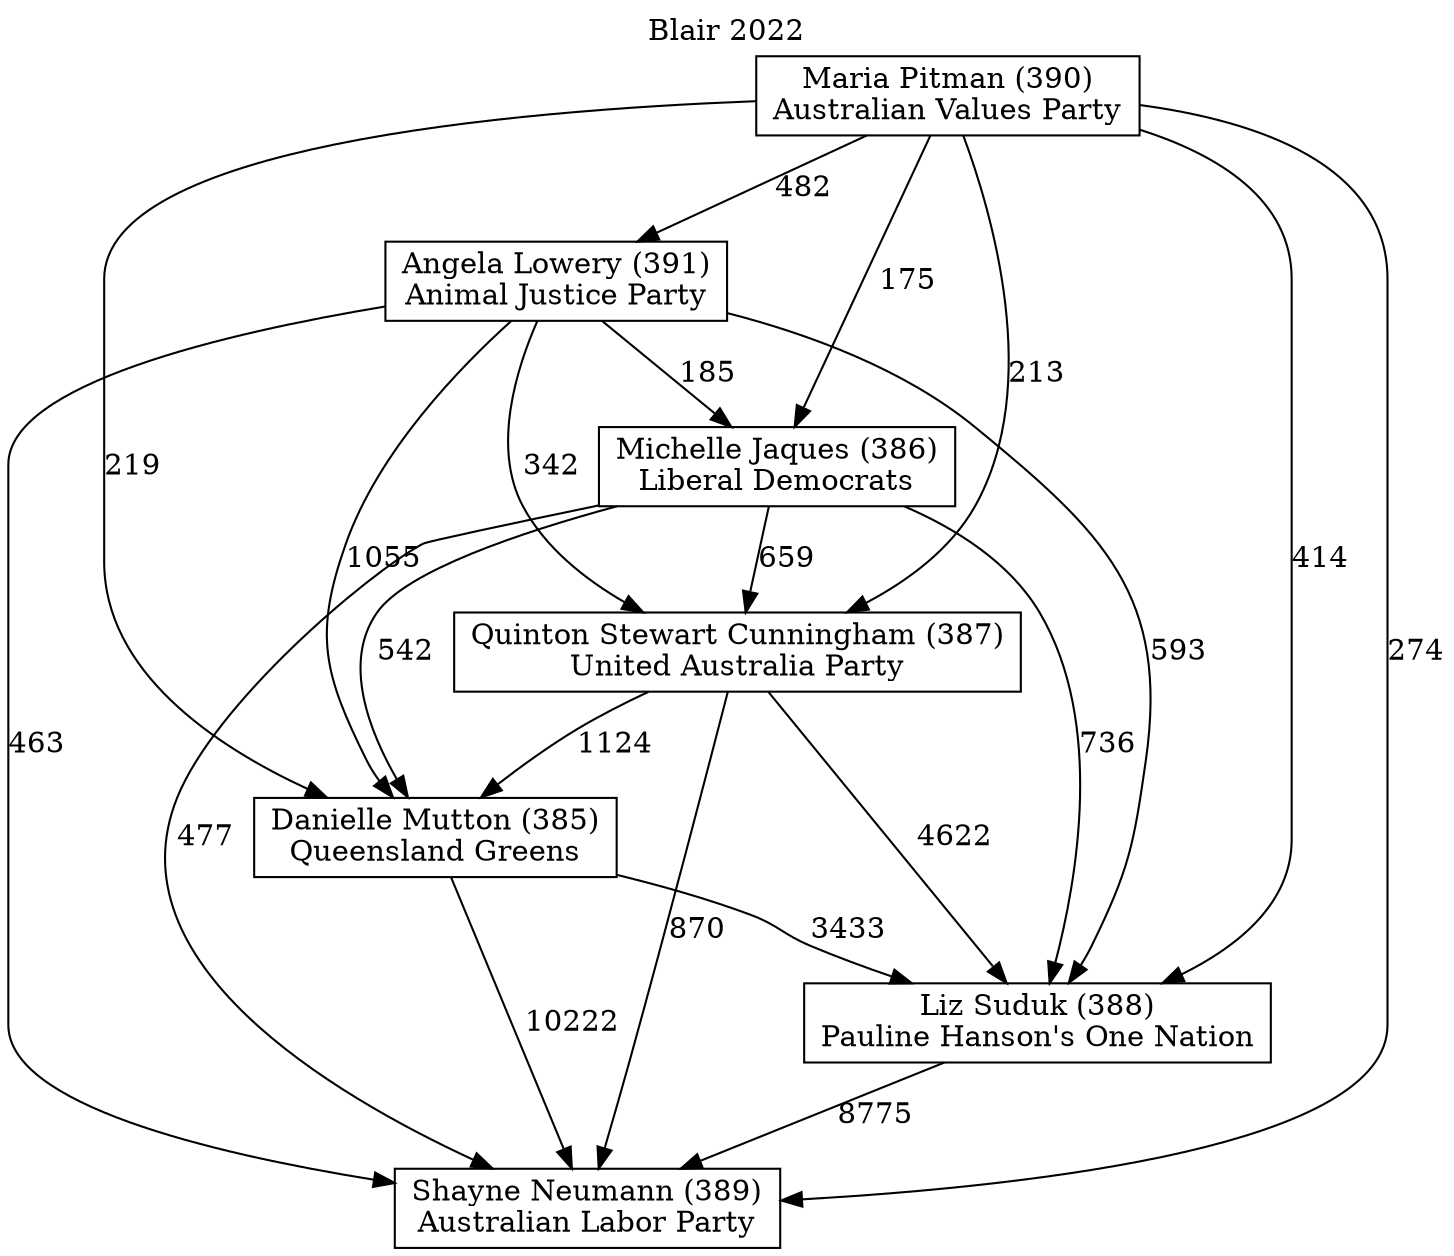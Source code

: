 // House preference flow
digraph "Shayne Neumann (389)_Blair_2022" {
	graph [label="Blair 2022" labelloc=t mclimit=10]
	node [shape=box]
	"Michelle Jaques (386)" [label="Michelle Jaques (386)
Liberal Democrats"]
	"Shayne Neumann (389)" [label="Shayne Neumann (389)
Australian Labor Party"]
	"Angela Lowery (391)" [label="Angela Lowery (391)
Animal Justice Party"]
	"Maria Pitman (390)" [label="Maria Pitman (390)
Australian Values Party"]
	"Quinton Stewart Cunningham (387)" [label="Quinton Stewart Cunningham (387)
United Australia Party"]
	"Danielle Mutton (385)" [label="Danielle Mutton (385)
Queensland Greens"]
	"Liz Suduk (388)" [label="Liz Suduk (388)
Pauline Hanson's One Nation"]
	"Michelle Jaques (386)" -> "Shayne Neumann (389)" [label=477]
	"Quinton Stewart Cunningham (387)" -> "Liz Suduk (388)" [label=4622]
	"Liz Suduk (388)" -> "Shayne Neumann (389)" [label=8775]
	"Maria Pitman (390)" -> "Quinton Stewart Cunningham (387)" [label=213]
	"Angela Lowery (391)" -> "Liz Suduk (388)" [label=593]
	"Angela Lowery (391)" -> "Michelle Jaques (386)" [label=185]
	"Maria Pitman (390)" -> "Michelle Jaques (386)" [label=175]
	"Michelle Jaques (386)" -> "Danielle Mutton (385)" [label=542]
	"Maria Pitman (390)" -> "Danielle Mutton (385)" [label=219]
	"Angela Lowery (391)" -> "Danielle Mutton (385)" [label=1055]
	"Maria Pitman (390)" -> "Shayne Neumann (389)" [label=274]
	"Angela Lowery (391)" -> "Shayne Neumann (389)" [label=463]
	"Angela Lowery (391)" -> "Quinton Stewart Cunningham (387)" [label=342]
	"Danielle Mutton (385)" -> "Shayne Neumann (389)" [label=10222]
	"Quinton Stewart Cunningham (387)" -> "Shayne Neumann (389)" [label=870]
	"Danielle Mutton (385)" -> "Liz Suduk (388)" [label=3433]
	"Maria Pitman (390)" -> "Liz Suduk (388)" [label=414]
	"Quinton Stewart Cunningham (387)" -> "Danielle Mutton (385)" [label=1124]
	"Maria Pitman (390)" -> "Angela Lowery (391)" [label=482]
	"Michelle Jaques (386)" -> "Liz Suduk (388)" [label=736]
	"Michelle Jaques (386)" -> "Quinton Stewart Cunningham (387)" [label=659]
}

